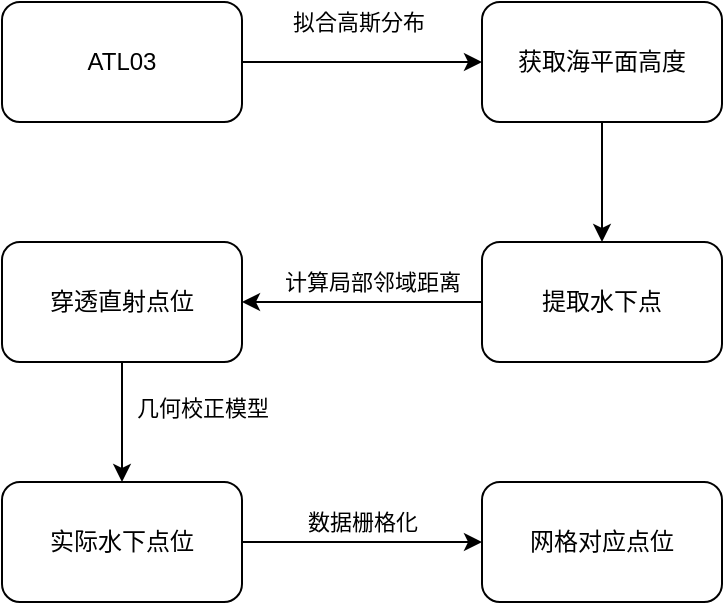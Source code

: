 <mxfile version="22.0.3" type="device">
  <diagram name="第 1 页" id="SlH0wSrKDDG5-ifnX5d5">
    <mxGraphModel dx="1114" dy="765" grid="1" gridSize="10" guides="1" tooltips="1" connect="1" arrows="1" fold="1" page="1" pageScale="1" pageWidth="827" pageHeight="1169" math="0" shadow="0">
      <root>
        <mxCell id="0" />
        <mxCell id="1" parent="0" />
        <mxCell id="CDjrTOzZmkwLz2QMd4qp-3" value="" style="edgeStyle=orthogonalEdgeStyle;rounded=0;orthogonalLoop=1;jettySize=auto;html=1;" edge="1" parent="1" source="CDjrTOzZmkwLz2QMd4qp-1" target="CDjrTOzZmkwLz2QMd4qp-2">
          <mxGeometry relative="1" as="geometry" />
        </mxCell>
        <mxCell id="CDjrTOzZmkwLz2QMd4qp-4" value="拟合高斯分布" style="edgeLabel;html=1;align=center;verticalAlign=middle;resizable=0;points=[];" vertex="1" connectable="0" parent="CDjrTOzZmkwLz2QMd4qp-3">
          <mxGeometry x="-0.037" y="-4" relative="1" as="geometry">
            <mxPoint y="-24" as="offset" />
          </mxGeometry>
        </mxCell>
        <mxCell id="CDjrTOzZmkwLz2QMd4qp-1" value="ATL03" style="rounded=1;whiteSpace=wrap;html=1;" vertex="1" parent="1">
          <mxGeometry x="80" y="160" width="120" height="60" as="geometry" />
        </mxCell>
        <mxCell id="CDjrTOzZmkwLz2QMd4qp-6" value="" style="edgeStyle=orthogonalEdgeStyle;rounded=0;orthogonalLoop=1;jettySize=auto;html=1;" edge="1" parent="1" source="CDjrTOzZmkwLz2QMd4qp-2" target="CDjrTOzZmkwLz2QMd4qp-5">
          <mxGeometry relative="1" as="geometry" />
        </mxCell>
        <mxCell id="CDjrTOzZmkwLz2QMd4qp-2" value="获取海平面高度" style="rounded=1;whiteSpace=wrap;html=1;" vertex="1" parent="1">
          <mxGeometry x="320" y="160" width="120" height="60" as="geometry" />
        </mxCell>
        <mxCell id="CDjrTOzZmkwLz2QMd4qp-8" value="" style="edgeStyle=orthogonalEdgeStyle;rounded=0;orthogonalLoop=1;jettySize=auto;html=1;" edge="1" parent="1" source="CDjrTOzZmkwLz2QMd4qp-5" target="CDjrTOzZmkwLz2QMd4qp-7">
          <mxGeometry relative="1" as="geometry" />
        </mxCell>
        <mxCell id="CDjrTOzZmkwLz2QMd4qp-9" value="计算局部邻域距离" style="edgeLabel;html=1;align=center;verticalAlign=middle;resizable=0;points=[];" vertex="1" connectable="0" parent="CDjrTOzZmkwLz2QMd4qp-8">
          <mxGeometry x="-0.08" y="2" relative="1" as="geometry">
            <mxPoint y="-12" as="offset" />
          </mxGeometry>
        </mxCell>
        <mxCell id="CDjrTOzZmkwLz2QMd4qp-5" value="提取水下点" style="whiteSpace=wrap;html=1;rounded=1;" vertex="1" parent="1">
          <mxGeometry x="320" y="280" width="120" height="60" as="geometry" />
        </mxCell>
        <mxCell id="CDjrTOzZmkwLz2QMd4qp-12" value="" style="edgeStyle=orthogonalEdgeStyle;rounded=0;orthogonalLoop=1;jettySize=auto;html=1;" edge="1" parent="1" source="CDjrTOzZmkwLz2QMd4qp-7" target="CDjrTOzZmkwLz2QMd4qp-11">
          <mxGeometry relative="1" as="geometry" />
        </mxCell>
        <mxCell id="CDjrTOzZmkwLz2QMd4qp-13" value="几何校正模型" style="edgeLabel;html=1;align=center;verticalAlign=middle;resizable=0;points=[];" vertex="1" connectable="0" parent="CDjrTOzZmkwLz2QMd4qp-12">
          <mxGeometry x="-0.233" y="3" relative="1" as="geometry">
            <mxPoint x="37" as="offset" />
          </mxGeometry>
        </mxCell>
        <mxCell id="CDjrTOzZmkwLz2QMd4qp-7" value="穿透直射点位" style="whiteSpace=wrap;html=1;rounded=1;" vertex="1" parent="1">
          <mxGeometry x="80" y="280" width="120" height="60" as="geometry" />
        </mxCell>
        <mxCell id="CDjrTOzZmkwLz2QMd4qp-15" style="edgeStyle=orthogonalEdgeStyle;rounded=0;orthogonalLoop=1;jettySize=auto;html=1;entryX=0;entryY=0.5;entryDx=0;entryDy=0;" edge="1" parent="1" source="CDjrTOzZmkwLz2QMd4qp-11" target="CDjrTOzZmkwLz2QMd4qp-14">
          <mxGeometry relative="1" as="geometry" />
        </mxCell>
        <mxCell id="CDjrTOzZmkwLz2QMd4qp-16" value="数据栅格化" style="edgeLabel;html=1;align=center;verticalAlign=middle;resizable=0;points=[];" vertex="1" connectable="0" parent="CDjrTOzZmkwLz2QMd4qp-15">
          <mxGeometry x="-0.283" relative="1" as="geometry">
            <mxPoint x="17" y="-10" as="offset" />
          </mxGeometry>
        </mxCell>
        <mxCell id="CDjrTOzZmkwLz2QMd4qp-11" value="实际水下点位" style="whiteSpace=wrap;html=1;rounded=1;" vertex="1" parent="1">
          <mxGeometry x="80" y="400" width="120" height="60" as="geometry" />
        </mxCell>
        <mxCell id="CDjrTOzZmkwLz2QMd4qp-14" value="网格对应点位" style="whiteSpace=wrap;html=1;rounded=1;" vertex="1" parent="1">
          <mxGeometry x="320" y="400" width="120" height="60" as="geometry" />
        </mxCell>
      </root>
    </mxGraphModel>
  </diagram>
</mxfile>
